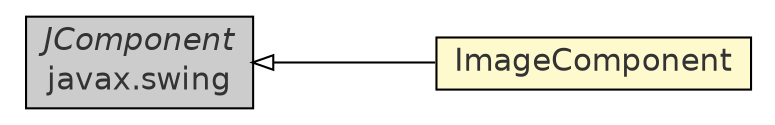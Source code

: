 #!/usr/local/bin/dot
#
# Class diagram 
# Generated by UmlGraph version 4.8 (http://www.spinellis.gr/sw/umlgraph)
#

digraph G {
	edge [fontname="Helvetica",fontsize=10,labelfontname="Helvetica",labelfontsize=10];
	node [fontname="Helvetica",fontsize=10,shape=plaintext];
	rankdir=LR;
	ranksep=1;
	// com.xuggle.xuggler.demos.VideoImage.ImageComponent
	c25537 [label=<<table border="0" cellborder="1" cellspacing="0" cellpadding="2" port="p" bgcolor="lemonChiffon" href="./VideoImage.ImageComponent.html">
		<tr><td><table border="0" cellspacing="0" cellpadding="1">
			<tr><td> ImageComponent </td></tr>
		</table></td></tr>
		</table>>, fontname="Helvetica", fontcolor="grey20", fontsize=15.0];
	//com.xuggle.xuggler.demos.VideoImage.ImageComponent extends javax.swing.JComponent
	c25563:p -> c25537:p [dir=back,arrowtail=empty];
	// javax.swing.JComponent
	c25563 [label=<<table border="0" cellborder="1" cellspacing="0" cellpadding="2" port="p" bgcolor="grey80" href="http://java.sun.com/j2se/1.5.0/docs/api/javax/swing/JComponent.html">
		<tr><td><table border="0" cellspacing="0" cellpadding="1">
			<tr><td><font face="Helvetica-Oblique"> JComponent </font></td></tr>
			<tr><td> javax.swing </td></tr>
		</table></td></tr>
		</table>>, fontname="Helvetica", fontcolor="grey20", fontsize=15.0];
}

